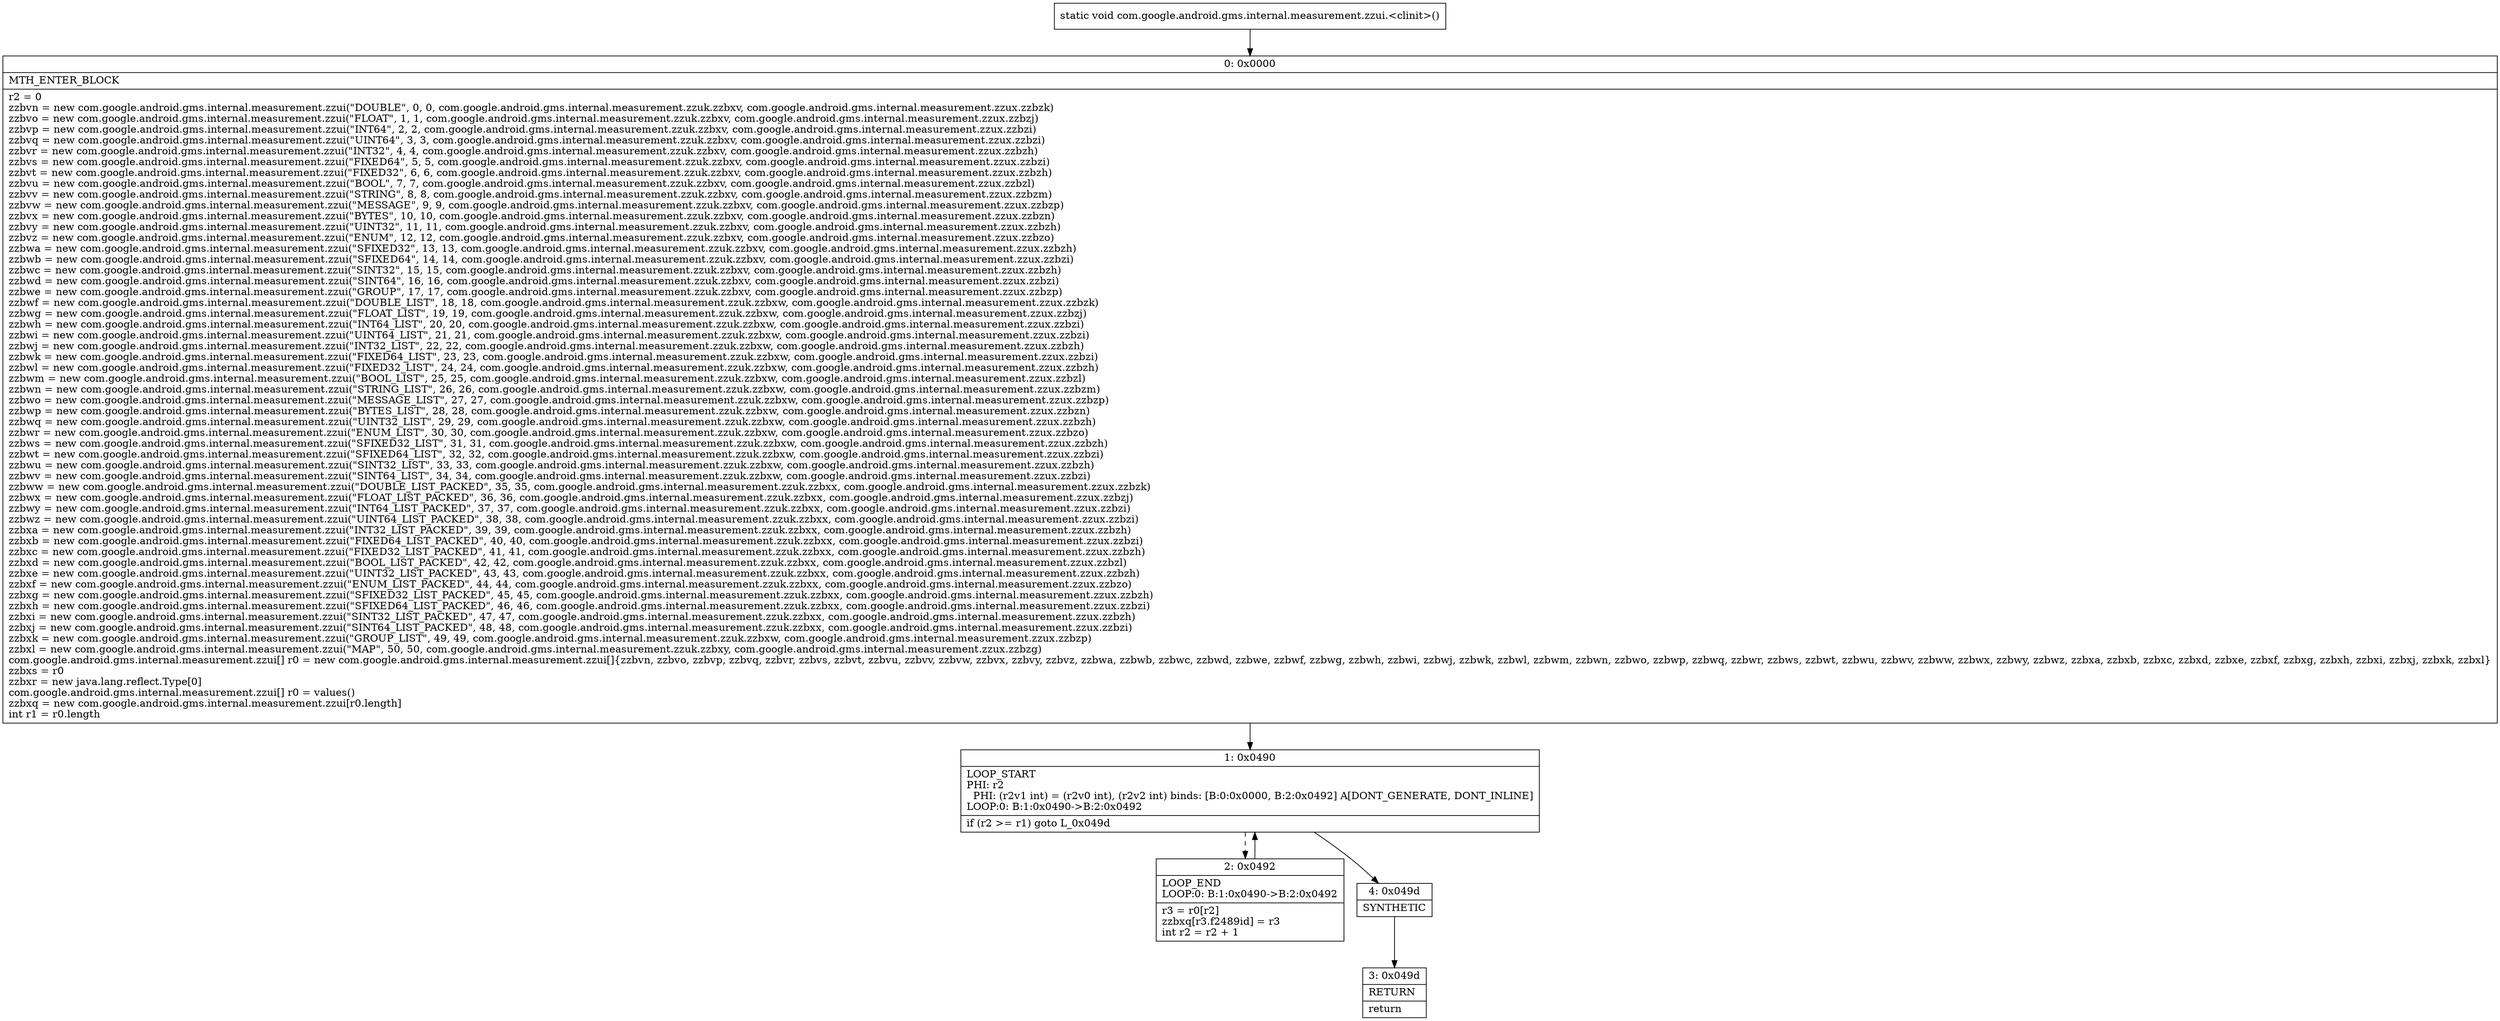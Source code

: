 digraph "CFG forcom.google.android.gms.internal.measurement.zzui.\<clinit\>()V" {
Node_0 [shape=record,label="{0\:\ 0x0000|MTH_ENTER_BLOCK\l|r2 = 0\lzzbvn = new com.google.android.gms.internal.measurement.zzui(\"DOUBLE\", 0, 0, com.google.android.gms.internal.measurement.zzuk.zzbxv, com.google.android.gms.internal.measurement.zzux.zzbzk)\lzzbvo = new com.google.android.gms.internal.measurement.zzui(\"FLOAT\", 1, 1, com.google.android.gms.internal.measurement.zzuk.zzbxv, com.google.android.gms.internal.measurement.zzux.zzbzj)\lzzbvp = new com.google.android.gms.internal.measurement.zzui(\"INT64\", 2, 2, com.google.android.gms.internal.measurement.zzuk.zzbxv, com.google.android.gms.internal.measurement.zzux.zzbzi)\lzzbvq = new com.google.android.gms.internal.measurement.zzui(\"UINT64\", 3, 3, com.google.android.gms.internal.measurement.zzuk.zzbxv, com.google.android.gms.internal.measurement.zzux.zzbzi)\lzzbvr = new com.google.android.gms.internal.measurement.zzui(\"INT32\", 4, 4, com.google.android.gms.internal.measurement.zzuk.zzbxv, com.google.android.gms.internal.measurement.zzux.zzbzh)\lzzbvs = new com.google.android.gms.internal.measurement.zzui(\"FIXED64\", 5, 5, com.google.android.gms.internal.measurement.zzuk.zzbxv, com.google.android.gms.internal.measurement.zzux.zzbzi)\lzzbvt = new com.google.android.gms.internal.measurement.zzui(\"FIXED32\", 6, 6, com.google.android.gms.internal.measurement.zzuk.zzbxv, com.google.android.gms.internal.measurement.zzux.zzbzh)\lzzbvu = new com.google.android.gms.internal.measurement.zzui(\"BOOL\", 7, 7, com.google.android.gms.internal.measurement.zzuk.zzbxv, com.google.android.gms.internal.measurement.zzux.zzbzl)\lzzbvv = new com.google.android.gms.internal.measurement.zzui(\"STRING\", 8, 8, com.google.android.gms.internal.measurement.zzuk.zzbxv, com.google.android.gms.internal.measurement.zzux.zzbzm)\lzzbvw = new com.google.android.gms.internal.measurement.zzui(\"MESSAGE\", 9, 9, com.google.android.gms.internal.measurement.zzuk.zzbxv, com.google.android.gms.internal.measurement.zzux.zzbzp)\lzzbvx = new com.google.android.gms.internal.measurement.zzui(\"BYTES\", 10, 10, com.google.android.gms.internal.measurement.zzuk.zzbxv, com.google.android.gms.internal.measurement.zzux.zzbzn)\lzzbvy = new com.google.android.gms.internal.measurement.zzui(\"UINT32\", 11, 11, com.google.android.gms.internal.measurement.zzuk.zzbxv, com.google.android.gms.internal.measurement.zzux.zzbzh)\lzzbvz = new com.google.android.gms.internal.measurement.zzui(\"ENUM\", 12, 12, com.google.android.gms.internal.measurement.zzuk.zzbxv, com.google.android.gms.internal.measurement.zzux.zzbzo)\lzzbwa = new com.google.android.gms.internal.measurement.zzui(\"SFIXED32\", 13, 13, com.google.android.gms.internal.measurement.zzuk.zzbxv, com.google.android.gms.internal.measurement.zzux.zzbzh)\lzzbwb = new com.google.android.gms.internal.measurement.zzui(\"SFIXED64\", 14, 14, com.google.android.gms.internal.measurement.zzuk.zzbxv, com.google.android.gms.internal.measurement.zzux.zzbzi)\lzzbwc = new com.google.android.gms.internal.measurement.zzui(\"SINT32\", 15, 15, com.google.android.gms.internal.measurement.zzuk.zzbxv, com.google.android.gms.internal.measurement.zzux.zzbzh)\lzzbwd = new com.google.android.gms.internal.measurement.zzui(\"SINT64\", 16, 16, com.google.android.gms.internal.measurement.zzuk.zzbxv, com.google.android.gms.internal.measurement.zzux.zzbzi)\lzzbwe = new com.google.android.gms.internal.measurement.zzui(\"GROUP\", 17, 17, com.google.android.gms.internal.measurement.zzuk.zzbxv, com.google.android.gms.internal.measurement.zzux.zzbzp)\lzzbwf = new com.google.android.gms.internal.measurement.zzui(\"DOUBLE_LIST\", 18, 18, com.google.android.gms.internal.measurement.zzuk.zzbxw, com.google.android.gms.internal.measurement.zzux.zzbzk)\lzzbwg = new com.google.android.gms.internal.measurement.zzui(\"FLOAT_LIST\", 19, 19, com.google.android.gms.internal.measurement.zzuk.zzbxw, com.google.android.gms.internal.measurement.zzux.zzbzj)\lzzbwh = new com.google.android.gms.internal.measurement.zzui(\"INT64_LIST\", 20, 20, com.google.android.gms.internal.measurement.zzuk.zzbxw, com.google.android.gms.internal.measurement.zzux.zzbzi)\lzzbwi = new com.google.android.gms.internal.measurement.zzui(\"UINT64_LIST\", 21, 21, com.google.android.gms.internal.measurement.zzuk.zzbxw, com.google.android.gms.internal.measurement.zzux.zzbzi)\lzzbwj = new com.google.android.gms.internal.measurement.zzui(\"INT32_LIST\", 22, 22, com.google.android.gms.internal.measurement.zzuk.zzbxw, com.google.android.gms.internal.measurement.zzux.zzbzh)\lzzbwk = new com.google.android.gms.internal.measurement.zzui(\"FIXED64_LIST\", 23, 23, com.google.android.gms.internal.measurement.zzuk.zzbxw, com.google.android.gms.internal.measurement.zzux.zzbzi)\lzzbwl = new com.google.android.gms.internal.measurement.zzui(\"FIXED32_LIST\", 24, 24, com.google.android.gms.internal.measurement.zzuk.zzbxw, com.google.android.gms.internal.measurement.zzux.zzbzh)\lzzbwm = new com.google.android.gms.internal.measurement.zzui(\"BOOL_LIST\", 25, 25, com.google.android.gms.internal.measurement.zzuk.zzbxw, com.google.android.gms.internal.measurement.zzux.zzbzl)\lzzbwn = new com.google.android.gms.internal.measurement.zzui(\"STRING_LIST\", 26, 26, com.google.android.gms.internal.measurement.zzuk.zzbxw, com.google.android.gms.internal.measurement.zzux.zzbzm)\lzzbwo = new com.google.android.gms.internal.measurement.zzui(\"MESSAGE_LIST\", 27, 27, com.google.android.gms.internal.measurement.zzuk.zzbxw, com.google.android.gms.internal.measurement.zzux.zzbzp)\lzzbwp = new com.google.android.gms.internal.measurement.zzui(\"BYTES_LIST\", 28, 28, com.google.android.gms.internal.measurement.zzuk.zzbxw, com.google.android.gms.internal.measurement.zzux.zzbzn)\lzzbwq = new com.google.android.gms.internal.measurement.zzui(\"UINT32_LIST\", 29, 29, com.google.android.gms.internal.measurement.zzuk.zzbxw, com.google.android.gms.internal.measurement.zzux.zzbzh)\lzzbwr = new com.google.android.gms.internal.measurement.zzui(\"ENUM_LIST\", 30, 30, com.google.android.gms.internal.measurement.zzuk.zzbxw, com.google.android.gms.internal.measurement.zzux.zzbzo)\lzzbws = new com.google.android.gms.internal.measurement.zzui(\"SFIXED32_LIST\", 31, 31, com.google.android.gms.internal.measurement.zzuk.zzbxw, com.google.android.gms.internal.measurement.zzux.zzbzh)\lzzbwt = new com.google.android.gms.internal.measurement.zzui(\"SFIXED64_LIST\", 32, 32, com.google.android.gms.internal.measurement.zzuk.zzbxw, com.google.android.gms.internal.measurement.zzux.zzbzi)\lzzbwu = new com.google.android.gms.internal.measurement.zzui(\"SINT32_LIST\", 33, 33, com.google.android.gms.internal.measurement.zzuk.zzbxw, com.google.android.gms.internal.measurement.zzux.zzbzh)\lzzbwv = new com.google.android.gms.internal.measurement.zzui(\"SINT64_LIST\", 34, 34, com.google.android.gms.internal.measurement.zzuk.zzbxw, com.google.android.gms.internal.measurement.zzux.zzbzi)\lzzbww = new com.google.android.gms.internal.measurement.zzui(\"DOUBLE_LIST_PACKED\", 35, 35, com.google.android.gms.internal.measurement.zzuk.zzbxx, com.google.android.gms.internal.measurement.zzux.zzbzk)\lzzbwx = new com.google.android.gms.internal.measurement.zzui(\"FLOAT_LIST_PACKED\", 36, 36, com.google.android.gms.internal.measurement.zzuk.zzbxx, com.google.android.gms.internal.measurement.zzux.zzbzj)\lzzbwy = new com.google.android.gms.internal.measurement.zzui(\"INT64_LIST_PACKED\", 37, 37, com.google.android.gms.internal.measurement.zzuk.zzbxx, com.google.android.gms.internal.measurement.zzux.zzbzi)\lzzbwz = new com.google.android.gms.internal.measurement.zzui(\"UINT64_LIST_PACKED\", 38, 38, com.google.android.gms.internal.measurement.zzuk.zzbxx, com.google.android.gms.internal.measurement.zzux.zzbzi)\lzzbxa = new com.google.android.gms.internal.measurement.zzui(\"INT32_LIST_PACKED\", 39, 39, com.google.android.gms.internal.measurement.zzuk.zzbxx, com.google.android.gms.internal.measurement.zzux.zzbzh)\lzzbxb = new com.google.android.gms.internal.measurement.zzui(\"FIXED64_LIST_PACKED\", 40, 40, com.google.android.gms.internal.measurement.zzuk.zzbxx, com.google.android.gms.internal.measurement.zzux.zzbzi)\lzzbxc = new com.google.android.gms.internal.measurement.zzui(\"FIXED32_LIST_PACKED\", 41, 41, com.google.android.gms.internal.measurement.zzuk.zzbxx, com.google.android.gms.internal.measurement.zzux.zzbzh)\lzzbxd = new com.google.android.gms.internal.measurement.zzui(\"BOOL_LIST_PACKED\", 42, 42, com.google.android.gms.internal.measurement.zzuk.zzbxx, com.google.android.gms.internal.measurement.zzux.zzbzl)\lzzbxe = new com.google.android.gms.internal.measurement.zzui(\"UINT32_LIST_PACKED\", 43, 43, com.google.android.gms.internal.measurement.zzuk.zzbxx, com.google.android.gms.internal.measurement.zzux.zzbzh)\lzzbxf = new com.google.android.gms.internal.measurement.zzui(\"ENUM_LIST_PACKED\", 44, 44, com.google.android.gms.internal.measurement.zzuk.zzbxx, com.google.android.gms.internal.measurement.zzux.zzbzo)\lzzbxg = new com.google.android.gms.internal.measurement.zzui(\"SFIXED32_LIST_PACKED\", 45, 45, com.google.android.gms.internal.measurement.zzuk.zzbxx, com.google.android.gms.internal.measurement.zzux.zzbzh)\lzzbxh = new com.google.android.gms.internal.measurement.zzui(\"SFIXED64_LIST_PACKED\", 46, 46, com.google.android.gms.internal.measurement.zzuk.zzbxx, com.google.android.gms.internal.measurement.zzux.zzbzi)\lzzbxi = new com.google.android.gms.internal.measurement.zzui(\"SINT32_LIST_PACKED\", 47, 47, com.google.android.gms.internal.measurement.zzuk.zzbxx, com.google.android.gms.internal.measurement.zzux.zzbzh)\lzzbxj = new com.google.android.gms.internal.measurement.zzui(\"SINT64_LIST_PACKED\", 48, 48, com.google.android.gms.internal.measurement.zzuk.zzbxx, com.google.android.gms.internal.measurement.zzux.zzbzi)\lzzbxk = new com.google.android.gms.internal.measurement.zzui(\"GROUP_LIST\", 49, 49, com.google.android.gms.internal.measurement.zzuk.zzbxw, com.google.android.gms.internal.measurement.zzux.zzbzp)\lzzbxl = new com.google.android.gms.internal.measurement.zzui(\"MAP\", 50, 50, com.google.android.gms.internal.measurement.zzuk.zzbxy, com.google.android.gms.internal.measurement.zzux.zzbzg)\lcom.google.android.gms.internal.measurement.zzui[] r0 = new com.google.android.gms.internal.measurement.zzui[]\{zzbvn, zzbvo, zzbvp, zzbvq, zzbvr, zzbvs, zzbvt, zzbvu, zzbvv, zzbvw, zzbvx, zzbvy, zzbvz, zzbwa, zzbwb, zzbwc, zzbwd, zzbwe, zzbwf, zzbwg, zzbwh, zzbwi, zzbwj, zzbwk, zzbwl, zzbwm, zzbwn, zzbwo, zzbwp, zzbwq, zzbwr, zzbws, zzbwt, zzbwu, zzbwv, zzbww, zzbwx, zzbwy, zzbwz, zzbxa, zzbxb, zzbxc, zzbxd, zzbxe, zzbxf, zzbxg, zzbxh, zzbxi, zzbxj, zzbxk, zzbxl\}\lzzbxs = r0\lzzbxr = new java.lang.reflect.Type[0]\lcom.google.android.gms.internal.measurement.zzui[] r0 = values()\lzzbxq = new com.google.android.gms.internal.measurement.zzui[r0.length]\lint r1 = r0.length\l}"];
Node_1 [shape=record,label="{1\:\ 0x0490|LOOP_START\lPHI: r2 \l  PHI: (r2v1 int) = (r2v0 int), (r2v2 int) binds: [B:0:0x0000, B:2:0x0492] A[DONT_GENERATE, DONT_INLINE]\lLOOP:0: B:1:0x0490\-\>B:2:0x0492\l|if (r2 \>= r1) goto L_0x049d\l}"];
Node_2 [shape=record,label="{2\:\ 0x0492|LOOP_END\lLOOP:0: B:1:0x0490\-\>B:2:0x0492\l|r3 = r0[r2]\lzzbxq[r3.f2489id] = r3\lint r2 = r2 + 1\l}"];
Node_3 [shape=record,label="{3\:\ 0x049d|RETURN\l|return\l}"];
Node_4 [shape=record,label="{4\:\ 0x049d|SYNTHETIC\l}"];
MethodNode[shape=record,label="{static void com.google.android.gms.internal.measurement.zzui.\<clinit\>() }"];
MethodNode -> Node_0;
Node_0 -> Node_1;
Node_1 -> Node_2[style=dashed];
Node_1 -> Node_4;
Node_2 -> Node_1;
Node_4 -> Node_3;
}

